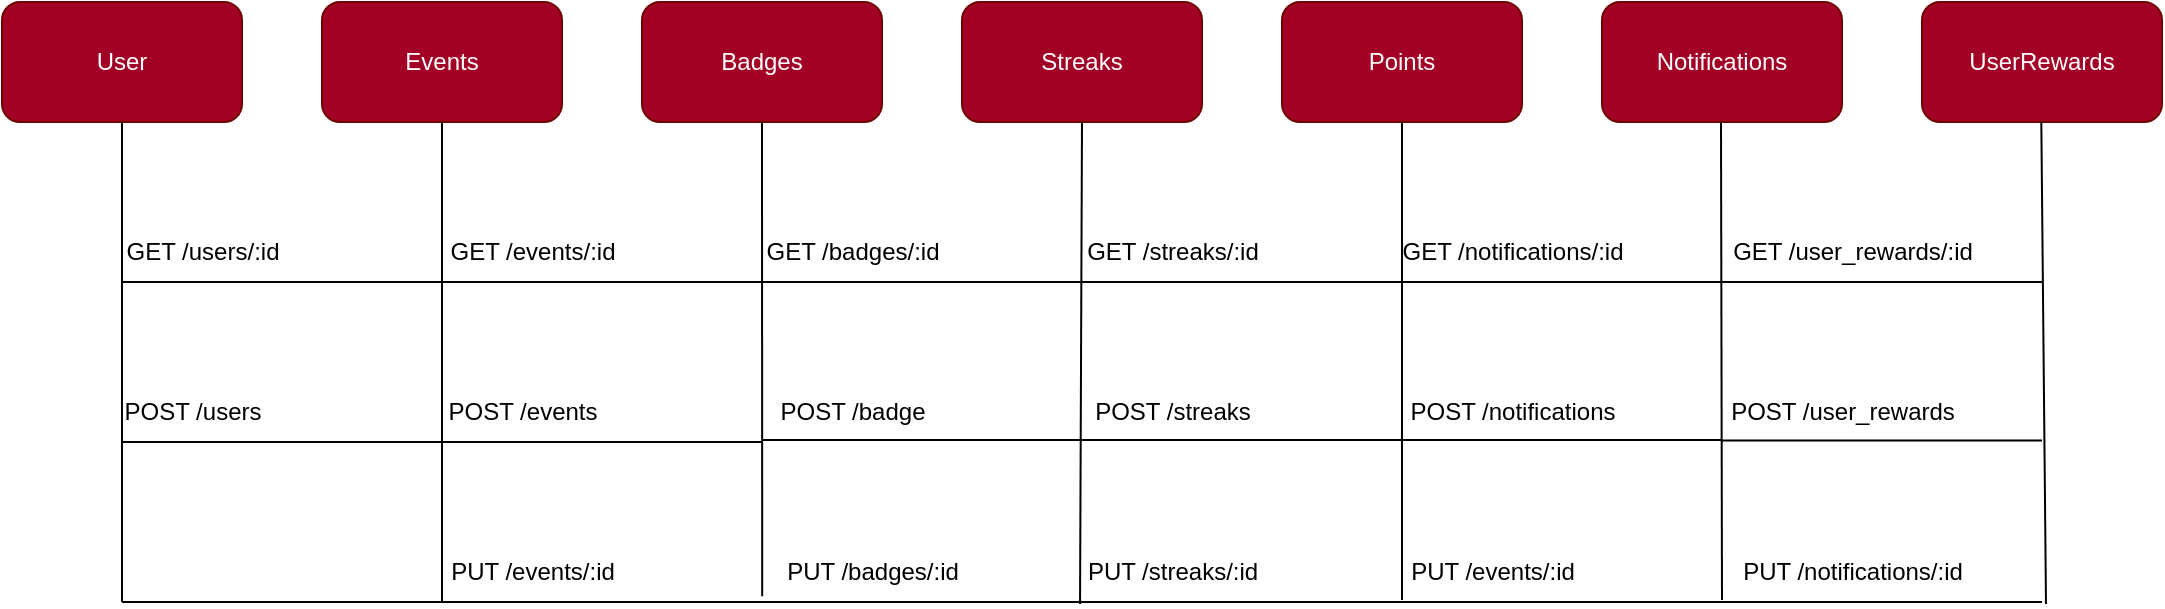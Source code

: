 <mxfile version="28.1.1">
  <diagram name="Page-1" id="ufO0_83BXQ8kzeVpzaxH">
    <mxGraphModel dx="1412" dy="735" grid="1" gridSize="10" guides="1" tooltips="1" connect="1" arrows="1" fold="1" page="1" pageScale="1" pageWidth="1169" pageHeight="827" math="0" shadow="0">
      <root>
        <mxCell id="0" />
        <mxCell id="1" parent="0" />
        <mxCell id="kvZrBagIpwXTD3F2PiOv-2" value="User" style="rounded=1;whiteSpace=wrap;html=1;fillColor=#a20025;strokeColor=#6F0000;fontFamily=Arial;fontColor=#ffffff;" vertex="1" parent="1">
          <mxGeometry x="100" y="70" width="120" height="60" as="geometry" />
        </mxCell>
        <mxCell id="kvZrBagIpwXTD3F2PiOv-3" value="Badges" style="rounded=1;whiteSpace=wrap;html=1;fillColor=#a20025;strokeColor=#6F0000;fontFamily=Arial;fontColor=#ffffff;" vertex="1" parent="1">
          <mxGeometry x="420" y="70" width="120" height="60" as="geometry" />
        </mxCell>
        <mxCell id="kvZrBagIpwXTD3F2PiOv-4" value="Streaks" style="rounded=1;whiteSpace=wrap;html=1;fillColor=#a20025;strokeColor=#6F0000;fontFamily=Arial;fontColor=#ffffff;" vertex="1" parent="1">
          <mxGeometry x="580" y="70" width="120" height="60" as="geometry" />
        </mxCell>
        <mxCell id="kvZrBagIpwXTD3F2PiOv-5" value="Points" style="rounded=1;whiteSpace=wrap;html=1;fillColor=#a20025;strokeColor=#6F0000;fontFamily=Arial;fontColor=#ffffff;" vertex="1" parent="1">
          <mxGeometry x="740" y="70" width="120" height="60" as="geometry" />
        </mxCell>
        <mxCell id="kvZrBagIpwXTD3F2PiOv-6" value="Events" style="rounded=1;whiteSpace=wrap;html=1;fillColor=#a20025;strokeColor=#6F0000;fontFamily=Arial;fontColor=#ffffff;" vertex="1" parent="1">
          <mxGeometry x="260" y="70" width="120" height="60" as="geometry" />
        </mxCell>
        <mxCell id="kvZrBagIpwXTD3F2PiOv-7" value="Notifications" style="rounded=1;whiteSpace=wrap;html=1;fillColor=#a20025;strokeColor=#6F0000;fontFamily=Arial;fontColor=#ffffff;" vertex="1" parent="1">
          <mxGeometry x="900" y="70" width="120" height="60" as="geometry" />
        </mxCell>
        <mxCell id="kvZrBagIpwXTD3F2PiOv-14" value="" style="endArrow=none;html=1;rounded=0;entryX=0.5;entryY=1;entryDx=0;entryDy=0;exitX=0.001;exitY=0.905;exitDx=0;exitDy=0;exitPerimeter=0;" edge="1" parent="1" source="kvZrBagIpwXTD3F2PiOv-93" target="kvZrBagIpwXTD3F2PiOv-3">
          <mxGeometry width="50" height="50" relative="1" as="geometry">
            <mxPoint x="480" y="570" as="sourcePoint" />
            <mxPoint x="340" y="150" as="targetPoint" />
          </mxGeometry>
        </mxCell>
        <mxCell id="kvZrBagIpwXTD3F2PiOv-16" value="" style="endArrow=none;html=1;rounded=0;entryX=0.5;entryY=1;entryDx=0;entryDy=0;" edge="1" parent="1" target="kvZrBagIpwXTD3F2PiOv-5">
          <mxGeometry width="50" height="50" relative="1" as="geometry">
            <mxPoint x="800" y="369" as="sourcePoint" />
            <mxPoint x="749.5" y="140" as="targetPoint" />
          </mxGeometry>
        </mxCell>
        <mxCell id="kvZrBagIpwXTD3F2PiOv-33" value="" style="endArrow=none;html=1;rounded=0;entryX=0.5;entryY=1;entryDx=0;entryDy=0;" edge="1" parent="1" target="kvZrBagIpwXTD3F2PiOv-2">
          <mxGeometry width="50" height="50" relative="1" as="geometry">
            <mxPoint x="160" y="370" as="sourcePoint" />
            <mxPoint x="185" y="250" as="targetPoint" />
          </mxGeometry>
        </mxCell>
        <mxCell id="kvZrBagIpwXTD3F2PiOv-62" value="" style="endArrow=none;html=1;rounded=0;entryX=0.5;entryY=1;entryDx=0;entryDy=0;exitX=0.082;exitY=1.033;exitDx=0;exitDy=0;exitPerimeter=0;" edge="1" parent="1" source="kvZrBagIpwXTD3F2PiOv-96" target="kvZrBagIpwXTD3F2PiOv-4">
          <mxGeometry width="50" height="50" relative="1" as="geometry">
            <mxPoint x="640" y="570" as="sourcePoint" />
            <mxPoint x="670" y="400" as="targetPoint" />
          </mxGeometry>
        </mxCell>
        <mxCell id="kvZrBagIpwXTD3F2PiOv-63" value="" style="endArrow=none;html=1;rounded=0;entryX=0.5;entryY=1;entryDx=0;entryDy=0;" edge="1" parent="1" target="kvZrBagIpwXTD3F2PiOv-6">
          <mxGeometry width="50" height="50" relative="1" as="geometry">
            <mxPoint x="320" y="370" as="sourcePoint" />
            <mxPoint x="370" y="400" as="targetPoint" />
          </mxGeometry>
        </mxCell>
        <mxCell id="kvZrBagIpwXTD3F2PiOv-64" value="GET /users/:id" style="text;html=1;align=center;verticalAlign=middle;resizable=0;points=[];autosize=1;strokeColor=none;fillColor=none;" vertex="1" parent="1">
          <mxGeometry x="150" y="180" width="100" height="30" as="geometry" />
        </mxCell>
        <mxCell id="kvZrBagIpwXTD3F2PiOv-66" value="" style="endArrow=none;html=1;rounded=0;" edge="1" parent="1">
          <mxGeometry width="50" height="50" relative="1" as="geometry">
            <mxPoint x="160" y="210" as="sourcePoint" />
            <mxPoint x="320" y="210" as="targetPoint" />
          </mxGeometry>
        </mxCell>
        <mxCell id="kvZrBagIpwXTD3F2PiOv-67" value="POST /users" style="text;html=1;align=center;verticalAlign=middle;resizable=0;points=[];autosize=1;strokeColor=none;fillColor=none;" vertex="1" parent="1">
          <mxGeometry x="150" y="260" width="90" height="30" as="geometry" />
        </mxCell>
        <mxCell id="kvZrBagIpwXTD3F2PiOv-69" value="" style="endArrow=none;html=1;rounded=0;" edge="1" parent="1">
          <mxGeometry width="50" height="50" relative="1" as="geometry">
            <mxPoint x="160" y="290" as="sourcePoint" />
            <mxPoint x="320" y="290" as="targetPoint" />
          </mxGeometry>
        </mxCell>
        <mxCell id="kvZrBagIpwXTD3F2PiOv-72" value="" style="endArrow=none;html=1;rounded=0;" edge="1" parent="1">
          <mxGeometry width="50" height="50" relative="1" as="geometry">
            <mxPoint x="320" y="210" as="sourcePoint" />
            <mxPoint x="480" y="210" as="targetPoint" />
          </mxGeometry>
        </mxCell>
        <mxCell id="kvZrBagIpwXTD3F2PiOv-75" value="" style="endArrow=none;html=1;rounded=0;" edge="1" parent="1">
          <mxGeometry width="50" height="50" relative="1" as="geometry">
            <mxPoint x="480" y="210" as="sourcePoint" />
            <mxPoint x="640" y="210" as="targetPoint" />
          </mxGeometry>
        </mxCell>
        <mxCell id="kvZrBagIpwXTD3F2PiOv-76" value="" style="endArrow=none;html=1;rounded=0;" edge="1" parent="1">
          <mxGeometry width="50" height="50" relative="1" as="geometry">
            <mxPoint x="640" y="210" as="sourcePoint" />
            <mxPoint x="800" y="210" as="targetPoint" />
          </mxGeometry>
        </mxCell>
        <mxCell id="kvZrBagIpwXTD3F2PiOv-77" value="" style="endArrow=none;html=1;rounded=0;" edge="1" parent="1">
          <mxGeometry width="50" height="50" relative="1" as="geometry">
            <mxPoint x="800" y="210" as="sourcePoint" />
            <mxPoint x="960" y="210" as="targetPoint" />
          </mxGeometry>
        </mxCell>
        <mxCell id="kvZrBagIpwXTD3F2PiOv-78" value="" style="endArrow=none;html=1;rounded=0;entryX=0.5;entryY=1;entryDx=0;entryDy=0;" edge="1" parent="1">
          <mxGeometry width="50" height="50" relative="1" as="geometry">
            <mxPoint x="960" y="369" as="sourcePoint" />
            <mxPoint x="959.5" y="130" as="targetPoint" />
          </mxGeometry>
        </mxCell>
        <mxCell id="kvZrBagIpwXTD3F2PiOv-79" value="GET /events/:id" style="text;html=1;align=center;verticalAlign=middle;resizable=0;points=[];autosize=1;strokeColor=none;fillColor=none;" vertex="1" parent="1">
          <mxGeometry x="310" y="180" width="110" height="30" as="geometry" />
        </mxCell>
        <mxCell id="kvZrBagIpwXTD3F2PiOv-80" value="POST /events" style="text;html=1;align=center;verticalAlign=middle;resizable=0;points=[];autosize=1;strokeColor=none;fillColor=none;" vertex="1" parent="1">
          <mxGeometry x="310" y="260" width="100" height="30" as="geometry" />
        </mxCell>
        <mxCell id="kvZrBagIpwXTD3F2PiOv-81" value="PUT /events/:id" style="text;html=1;align=center;verticalAlign=middle;resizable=0;points=[];autosize=1;strokeColor=none;fillColor=none;" vertex="1" parent="1">
          <mxGeometry x="310" y="340" width="110" height="30" as="geometry" />
        </mxCell>
        <mxCell id="kvZrBagIpwXTD3F2PiOv-82" value="GET /badges/:id" style="text;html=1;align=center;verticalAlign=middle;resizable=0;points=[];autosize=1;strokeColor=none;fillColor=none;" vertex="1" parent="1">
          <mxGeometry x="470" y="180" width="110" height="30" as="geometry" />
        </mxCell>
        <mxCell id="kvZrBagIpwXTD3F2PiOv-83" value="POST /badge" style="text;html=1;align=center;verticalAlign=middle;resizable=0;points=[];autosize=1;strokeColor=none;fillColor=none;" vertex="1" parent="1">
          <mxGeometry x="475" y="260" width="100" height="30" as="geometry" />
        </mxCell>
        <mxCell id="kvZrBagIpwXTD3F2PiOv-84" value="" style="endArrow=none;html=1;rounded=0;" edge="1" parent="1">
          <mxGeometry width="50" height="50" relative="1" as="geometry">
            <mxPoint x="320" y="290" as="sourcePoint" />
            <mxPoint x="480" y="290" as="targetPoint" />
          </mxGeometry>
        </mxCell>
        <mxCell id="kvZrBagIpwXTD3F2PiOv-85" value="" style="endArrow=none;html=1;rounded=0;" edge="1" parent="1">
          <mxGeometry width="50" height="50" relative="1" as="geometry">
            <mxPoint x="480" y="289" as="sourcePoint" />
            <mxPoint x="640" y="289" as="targetPoint" />
          </mxGeometry>
        </mxCell>
        <mxCell id="kvZrBagIpwXTD3F2PiOv-86" value="" style="endArrow=none;html=1;rounded=0;" edge="1" parent="1">
          <mxGeometry width="50" height="50" relative="1" as="geometry">
            <mxPoint x="640" y="289" as="sourcePoint" />
            <mxPoint x="800" y="289" as="targetPoint" />
          </mxGeometry>
        </mxCell>
        <mxCell id="kvZrBagIpwXTD3F2PiOv-87" value="" style="endArrow=none;html=1;rounded=0;" edge="1" parent="1">
          <mxGeometry width="50" height="50" relative="1" as="geometry">
            <mxPoint x="800" y="289" as="sourcePoint" />
            <mxPoint x="960" y="289" as="targetPoint" />
          </mxGeometry>
        </mxCell>
        <mxCell id="kvZrBagIpwXTD3F2PiOv-93" value="PUT /badges/:id" style="text;html=1;align=center;verticalAlign=middle;resizable=0;points=[];autosize=1;strokeColor=none;fillColor=none;" vertex="1" parent="1">
          <mxGeometry x="480" y="340" width="110" height="30" as="geometry" />
        </mxCell>
        <mxCell id="kvZrBagIpwXTD3F2PiOv-94" value="GET /streaks/:id" style="text;html=1;align=center;verticalAlign=middle;resizable=0;points=[];autosize=1;strokeColor=none;fillColor=none;" vertex="1" parent="1">
          <mxGeometry x="630" y="180" width="110" height="30" as="geometry" />
        </mxCell>
        <mxCell id="kvZrBagIpwXTD3F2PiOv-95" value="POST /streaks" style="text;html=1;align=center;verticalAlign=middle;resizable=0;points=[];autosize=1;strokeColor=none;fillColor=none;" vertex="1" parent="1">
          <mxGeometry x="635" y="260" width="100" height="30" as="geometry" />
        </mxCell>
        <mxCell id="kvZrBagIpwXTD3F2PiOv-96" value="PUT /streaks/:id" style="text;html=1;align=center;verticalAlign=middle;resizable=0;points=[];autosize=1;strokeColor=none;fillColor=none;" vertex="1" parent="1">
          <mxGeometry x="630" y="340" width="110" height="30" as="geometry" />
        </mxCell>
        <mxCell id="kvZrBagIpwXTD3F2PiOv-98" value="GET /notifications/:id" style="text;html=1;align=center;verticalAlign=middle;resizable=0;points=[];autosize=1;strokeColor=none;fillColor=none;" vertex="1" parent="1">
          <mxGeometry x="790" y="180" width="130" height="30" as="geometry" />
        </mxCell>
        <mxCell id="kvZrBagIpwXTD3F2PiOv-99" value="POST /notifications" style="text;html=1;align=center;verticalAlign=middle;resizable=0;points=[];autosize=1;strokeColor=none;fillColor=none;" vertex="1" parent="1">
          <mxGeometry x="790" y="260" width="130" height="30" as="geometry" />
        </mxCell>
        <mxCell id="kvZrBagIpwXTD3F2PiOv-100" value="PUT /events/:id" style="text;html=1;align=center;verticalAlign=middle;resizable=0;points=[];autosize=1;strokeColor=none;fillColor=none;" vertex="1" parent="1">
          <mxGeometry x="790" y="340" width="110" height="30" as="geometry" />
        </mxCell>
        <mxCell id="kvZrBagIpwXTD3F2PiOv-101" value="GET /user_rewards/:id" style="text;html=1;align=center;verticalAlign=middle;resizable=0;points=[];autosize=1;strokeColor=none;fillColor=none;" vertex="1" parent="1">
          <mxGeometry x="955" y="180" width="140" height="30" as="geometry" />
        </mxCell>
        <mxCell id="kvZrBagIpwXTD3F2PiOv-102" value="UserRewards" style="rounded=1;whiteSpace=wrap;html=1;fillColor=#a20025;strokeColor=#6F0000;fontFamily=Arial;fontColor=#ffffff;" vertex="1" parent="1">
          <mxGeometry x="1060" y="70" width="120" height="60" as="geometry" />
        </mxCell>
        <mxCell id="kvZrBagIpwXTD3F2PiOv-103" value="" style="endArrow=none;html=1;rounded=0;entryX=0.5;entryY=1;entryDx=0;entryDy=0;" edge="1" parent="1">
          <mxGeometry width="50" height="50" relative="1" as="geometry">
            <mxPoint x="1122" y="371" as="sourcePoint" />
            <mxPoint x="1119.66" y="130" as="targetPoint" />
          </mxGeometry>
        </mxCell>
        <mxCell id="kvZrBagIpwXTD3F2PiOv-104" value="" style="endArrow=none;html=1;rounded=0;" edge="1" parent="1">
          <mxGeometry width="50" height="50" relative="1" as="geometry">
            <mxPoint x="955" y="210" as="sourcePoint" />
            <mxPoint x="1120" y="210" as="targetPoint" />
          </mxGeometry>
        </mxCell>
        <mxCell id="kvZrBagIpwXTD3F2PiOv-105" value="" style="endArrow=none;html=1;rounded=0;" edge="1" parent="1">
          <mxGeometry width="50" height="50" relative="1" as="geometry">
            <mxPoint x="960" y="289.31" as="sourcePoint" />
            <mxPoint x="1120" y="289.31" as="targetPoint" />
          </mxGeometry>
        </mxCell>
        <mxCell id="kvZrBagIpwXTD3F2PiOv-106" value="POST /user_rewards" style="text;html=1;align=center;verticalAlign=middle;resizable=0;points=[];autosize=1;strokeColor=none;fillColor=none;" vertex="1" parent="1">
          <mxGeometry x="950" y="260" width="140" height="30" as="geometry" />
        </mxCell>
        <mxCell id="kvZrBagIpwXTD3F2PiOv-107" value="PUT /notifications/:id" style="text;html=1;align=center;verticalAlign=middle;resizable=0;points=[];autosize=1;strokeColor=none;fillColor=none;" vertex="1" parent="1">
          <mxGeometry x="960" y="340" width="130" height="30" as="geometry" />
        </mxCell>
        <mxCell id="kvZrBagIpwXTD3F2PiOv-109" value="" style="endArrow=none;html=1;rounded=0;" edge="1" parent="1">
          <mxGeometry width="50" height="50" relative="1" as="geometry">
            <mxPoint x="160" y="370" as="sourcePoint" />
            <mxPoint x="1120" y="370" as="targetPoint" />
          </mxGeometry>
        </mxCell>
      </root>
    </mxGraphModel>
  </diagram>
</mxfile>
